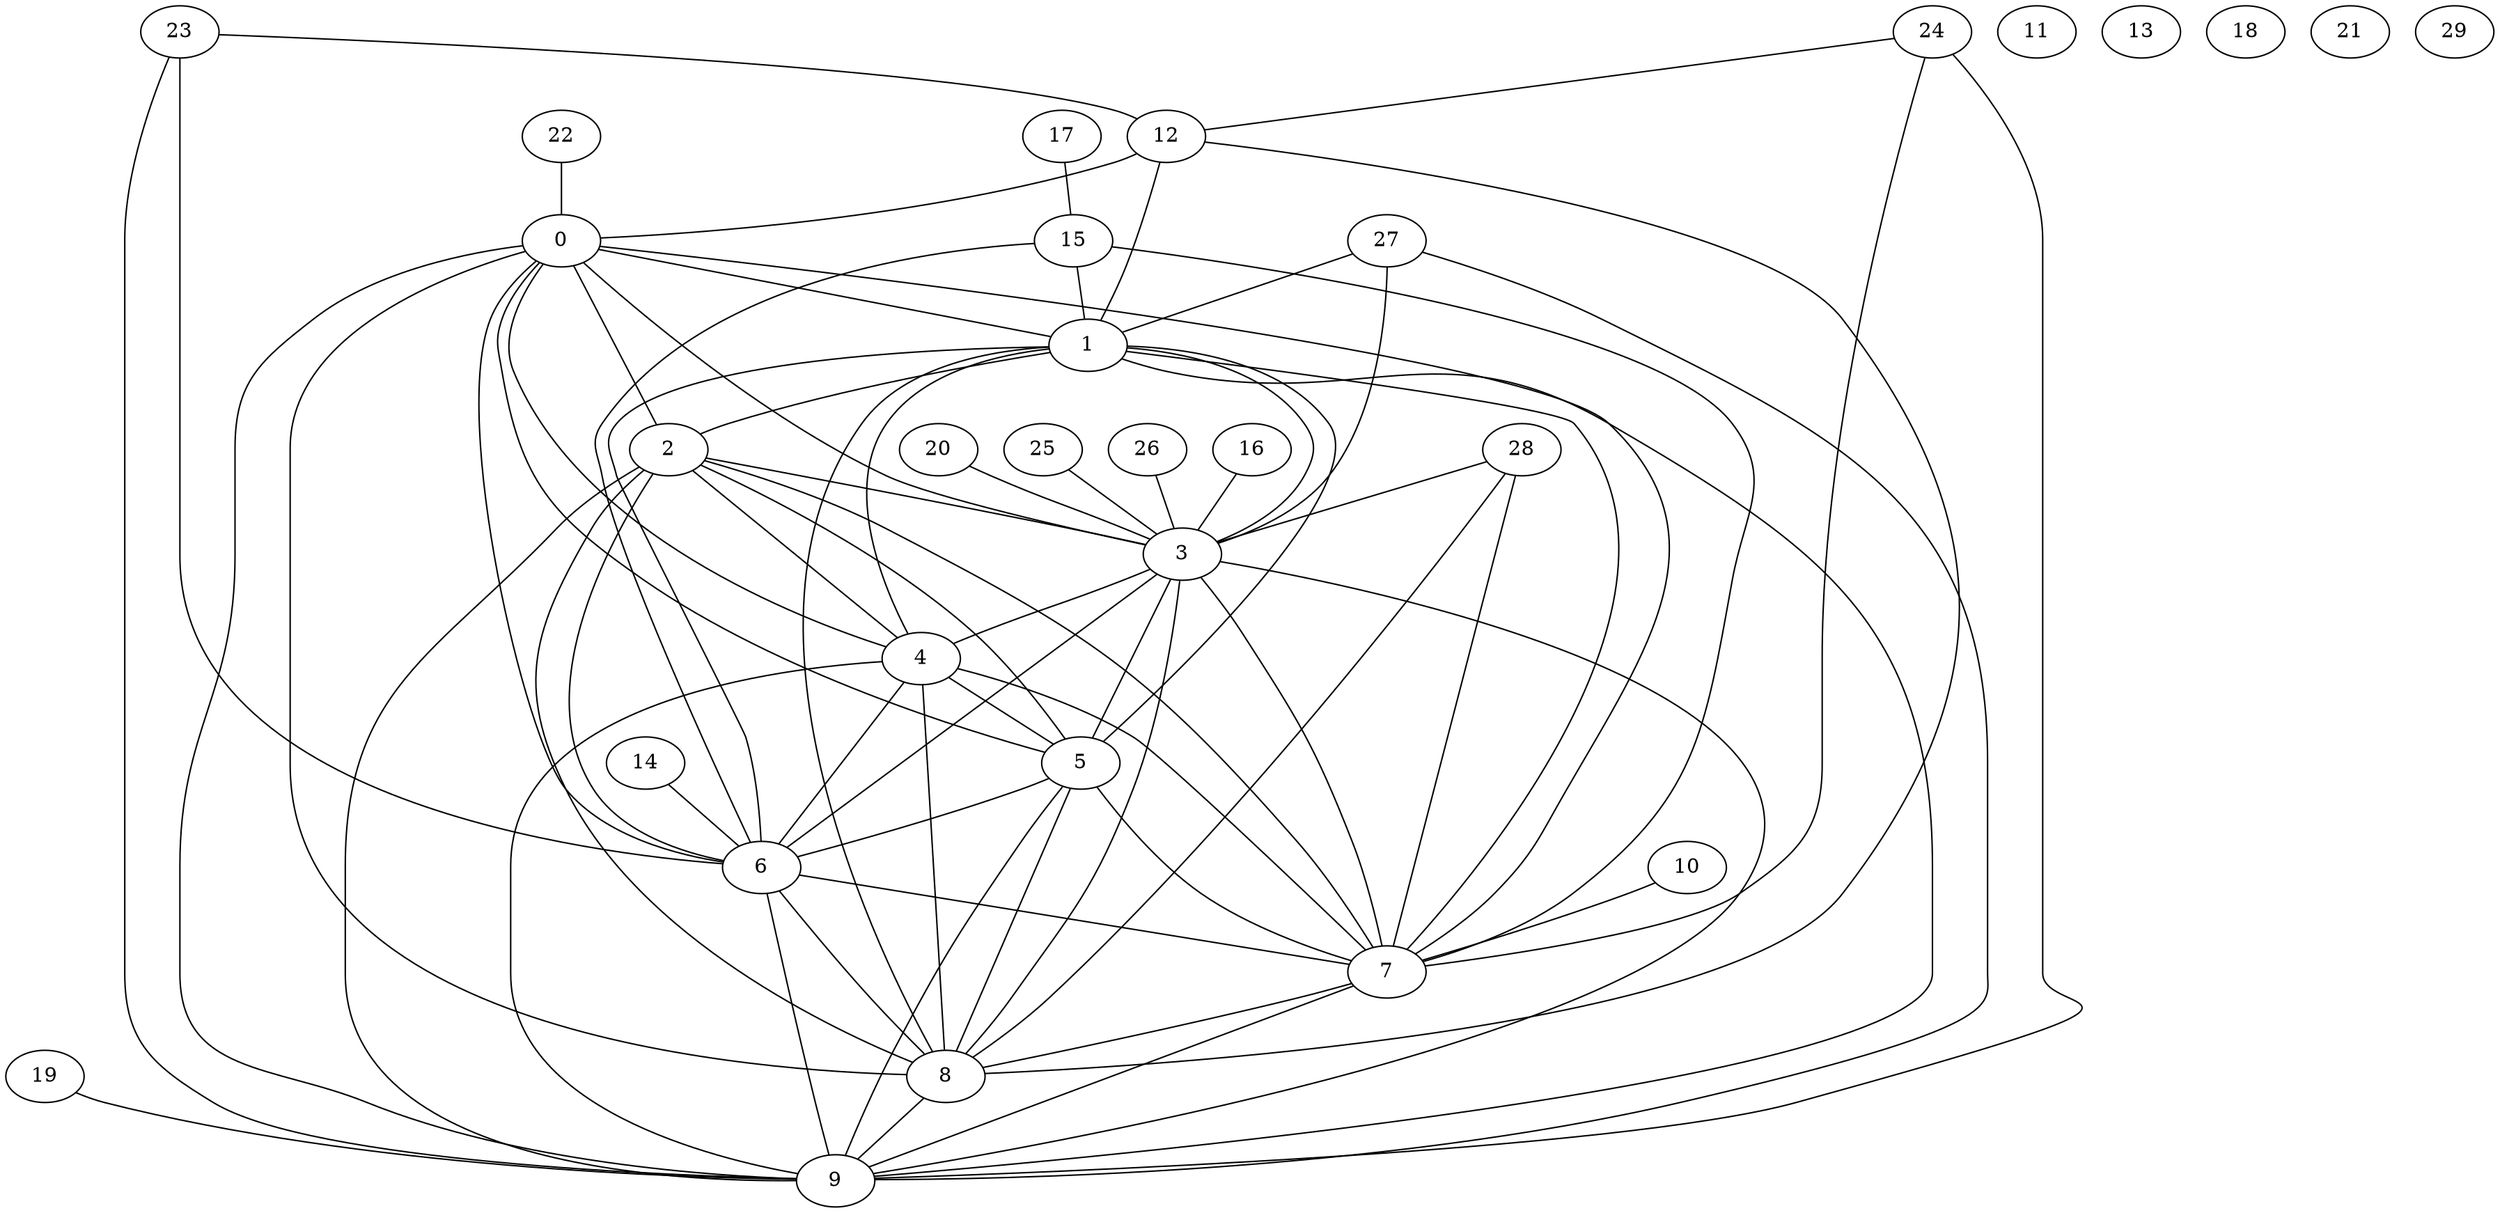 graph {
	0 [label=0]
	1 [label=1]
	2 [label=2]
	3 [label=3]
	4 [label=4]
	5 [label=5]
	6 [label=6]
	7 [label=7]
	8 [label=8]
	9 [label=9]
	10 [label=10]
	11 [label=11]
	12 [label=12]
	13 [label=13]
	14 [label=14]
	15 [label=15]
	16 [label=16]
	17 [label=17]
	18 [label=18]
	19 [label=19]
	20 [label=20]
	21 [label=21]
	22 [label=22]
	23 [label=23]
	24 [label=24]
	25 [label=25]
	26 [label=26]
	27 [label=27]
	28 [label=28]
	29 [label=29]
	0 -- 1
	0 -- 2
	0 -- 3
	0 -- 4
	0 -- 5
	0 -- 6
	0 -- 7
	0 -- 8
	0 -- 9
	1 -- 2
	1 -- 3
	1 -- 4
	1 -- 5
	1 -- 6
	1 -- 7
	1 -- 8
	1 -- 9
	2 -- 3
	2 -- 4
	2 -- 5
	2 -- 6
	2 -- 7
	2 -- 8
	2 -- 9
	3 -- 4
	3 -- 5
	3 -- 6
	3 -- 7
	3 -- 8
	3 -- 9
	4 -- 5
	4 -- 6
	4 -- 7
	4 -- 8
	4 -- 9
	5 -- 6
	5 -- 7
	5 -- 8
	5 -- 9
	6 -- 7
	6 -- 8
	6 -- 9
	7 -- 8
	7 -- 9
	8 -- 9
	10 -- 7
	12 -- 0
	12 -- 1
	12 -- 8
	14 -- 6
	15 -- 1
	15 -- 6
	15 -- 7
	16 -- 3
	17 -- 15
	19 -- 9
	20 -- 3
	22 -- 0
	23 -- 6
	23 -- 9
	23 -- 12
	24 -- 7
	24 -- 9
	24 -- 12
	25 -- 3
	26 -- 3
	27 -- 1
	27 -- 3
	27 -- 9
	28 -- 3
	28 -- 7
	28 -- 8
}